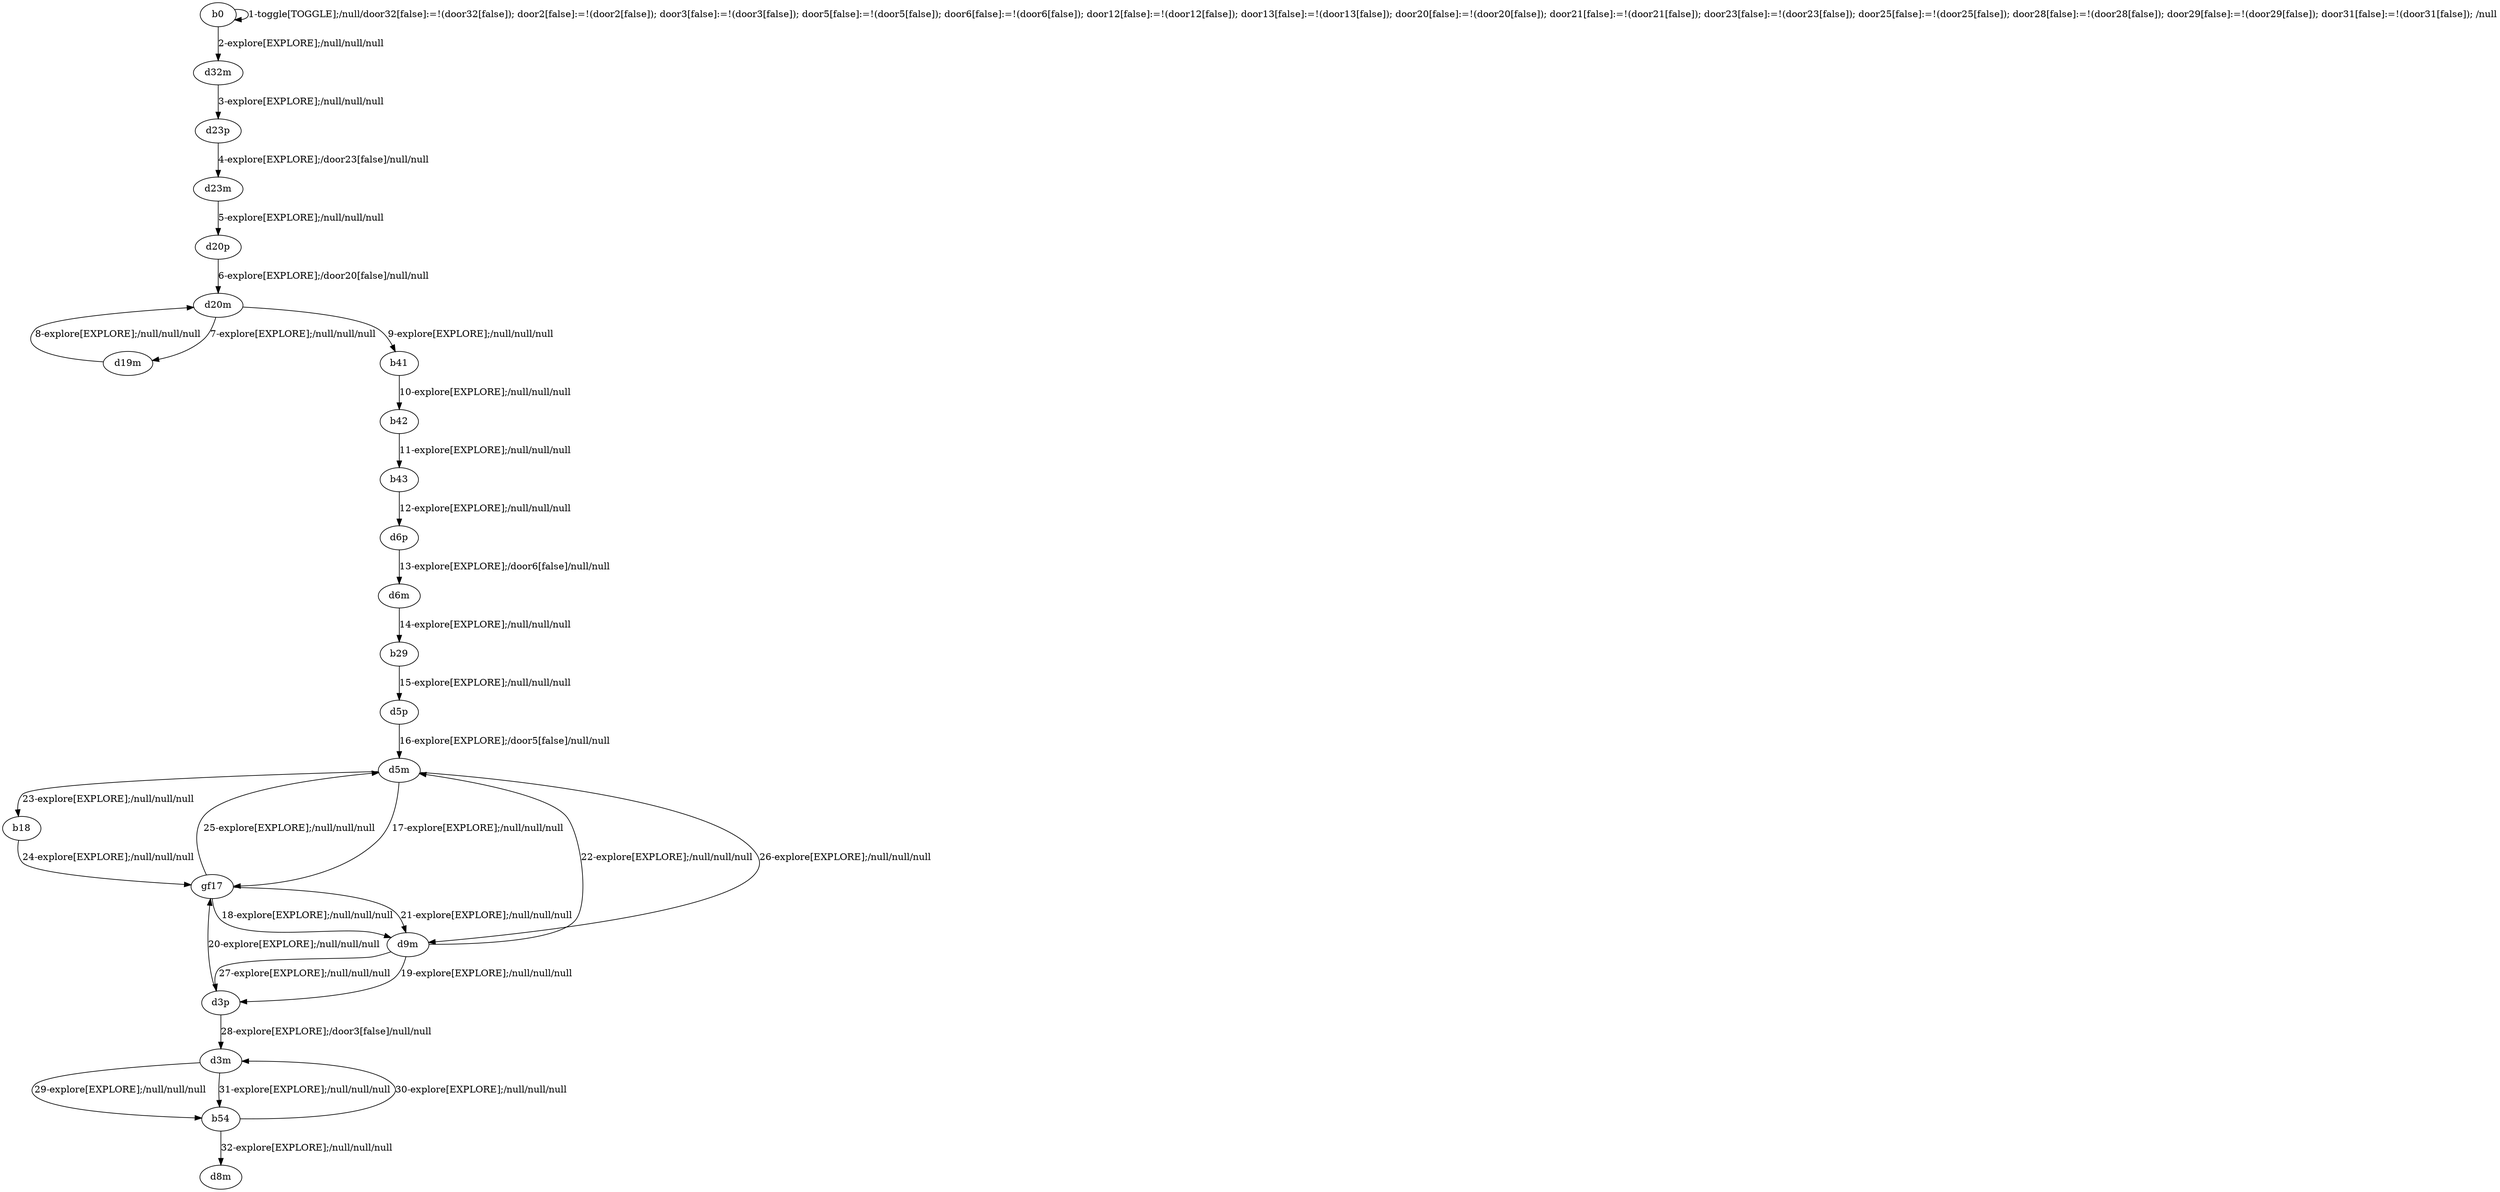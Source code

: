 # Total number of goals covered by this test: 1
# d19m --> d20m

digraph g {
"b0" -> "b0" [label = "1-toggle[TOGGLE];/null/door32[false]:=!(door32[false]); door2[false]:=!(door2[false]); door3[false]:=!(door3[false]); door5[false]:=!(door5[false]); door6[false]:=!(door6[false]); door12[false]:=!(door12[false]); door13[false]:=!(door13[false]); door20[false]:=!(door20[false]); door21[false]:=!(door21[false]); door23[false]:=!(door23[false]); door25[false]:=!(door25[false]); door28[false]:=!(door28[false]); door29[false]:=!(door29[false]); door31[false]:=!(door31[false]); /null"];
"b0" -> "d32m" [label = "2-explore[EXPLORE];/null/null/null"];
"d32m" -> "d23p" [label = "3-explore[EXPLORE];/null/null/null"];
"d23p" -> "d23m" [label = "4-explore[EXPLORE];/door23[false]/null/null"];
"d23m" -> "d20p" [label = "5-explore[EXPLORE];/null/null/null"];
"d20p" -> "d20m" [label = "6-explore[EXPLORE];/door20[false]/null/null"];
"d20m" -> "d19m" [label = "7-explore[EXPLORE];/null/null/null"];
"d19m" -> "d20m" [label = "8-explore[EXPLORE];/null/null/null"];
"d20m" -> "b41" [label = "9-explore[EXPLORE];/null/null/null"];
"b41" -> "b42" [label = "10-explore[EXPLORE];/null/null/null"];
"b42" -> "b43" [label = "11-explore[EXPLORE];/null/null/null"];
"b43" -> "d6p" [label = "12-explore[EXPLORE];/null/null/null"];
"d6p" -> "d6m" [label = "13-explore[EXPLORE];/door6[false]/null/null"];
"d6m" -> "b29" [label = "14-explore[EXPLORE];/null/null/null"];
"b29" -> "d5p" [label = "15-explore[EXPLORE];/null/null/null"];
"d5p" -> "d5m" [label = "16-explore[EXPLORE];/door5[false]/null/null"];
"d5m" -> "gf17" [label = "17-explore[EXPLORE];/null/null/null"];
"gf17" -> "d9m" [label = "18-explore[EXPLORE];/null/null/null"];
"d9m" -> "d3p" [label = "19-explore[EXPLORE];/null/null/null"];
"d3p" -> "gf17" [label = "20-explore[EXPLORE];/null/null/null"];
"gf17" -> "d9m" [label = "21-explore[EXPLORE];/null/null/null"];
"d9m" -> "d5m" [label = "22-explore[EXPLORE];/null/null/null"];
"d5m" -> "b18" [label = "23-explore[EXPLORE];/null/null/null"];
"b18" -> "gf17" [label = "24-explore[EXPLORE];/null/null/null"];
"gf17" -> "d5m" [label = "25-explore[EXPLORE];/null/null/null"];
"d5m" -> "d9m" [label = "26-explore[EXPLORE];/null/null/null"];
"d9m" -> "d3p" [label = "27-explore[EXPLORE];/null/null/null"];
"d3p" -> "d3m" [label = "28-explore[EXPLORE];/door3[false]/null/null"];
"d3m" -> "b54" [label = "29-explore[EXPLORE];/null/null/null"];
"b54" -> "d3m" [label = "30-explore[EXPLORE];/null/null/null"];
"d3m" -> "b54" [label = "31-explore[EXPLORE];/null/null/null"];
"b54" -> "d8m" [label = "32-explore[EXPLORE];/null/null/null"];
}